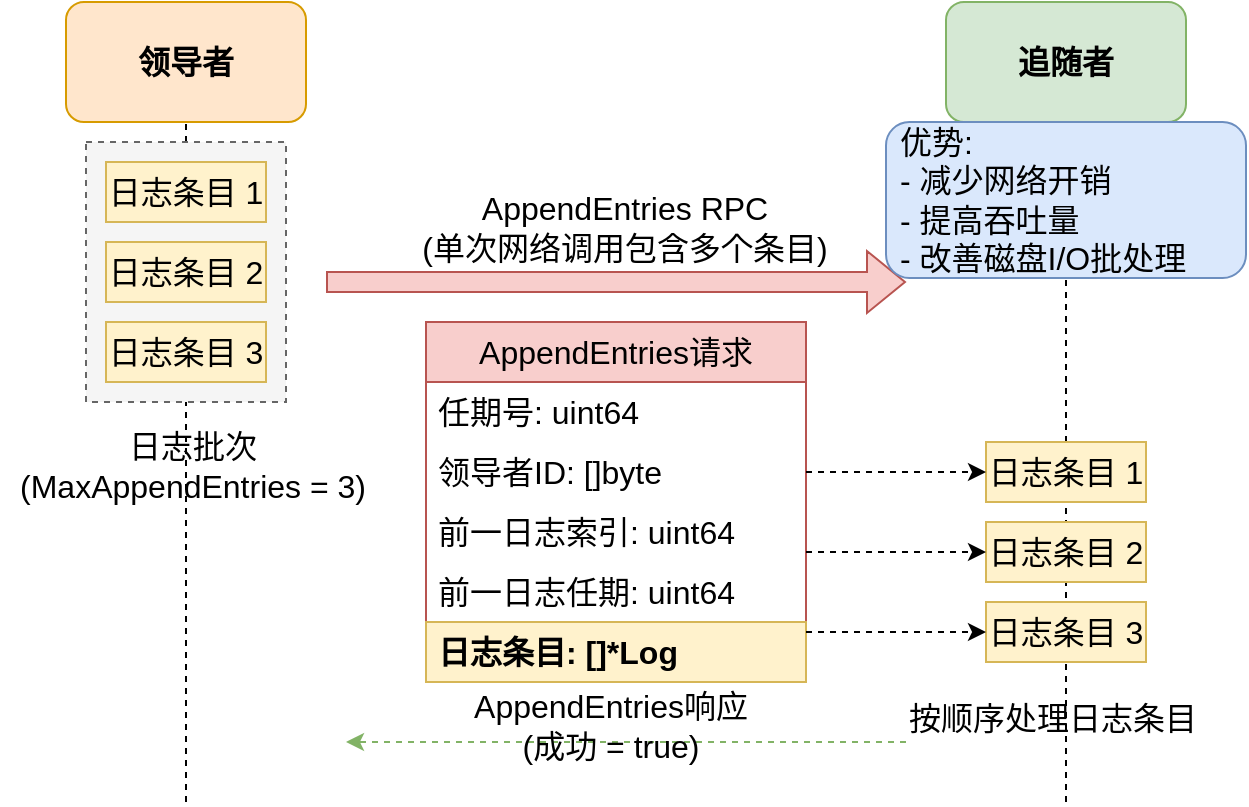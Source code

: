 <mxfile version="27.0.6">
  <diagram name="日志批处理" id="7gdLqKNWt9u7bEjB4eD2">
    <mxGraphModel dx="728" dy="315" grid="0" gridSize="10" guides="1" tooltips="1" connect="1" arrows="1" fold="1" page="0" pageScale="1" pageWidth="850" pageHeight="1100" math="0" shadow="0">
      <root>
        <mxCell id="0" />
        <mxCell id="1" parent="0" />
        <mxCell id="XTDZx26cBL84-N1Y96lm-33" value="领导者" style="rounded=1;whiteSpace=wrap;html=1;fillColor=#ffe6cc;strokeColor=#d79b00;fontSize=16;fontStyle=1" vertex="1" parent="1">
          <mxGeometry x="679" y="688" width="120" height="60" as="geometry" />
        </mxCell>
        <mxCell id="XTDZx26cBL84-N1Y96lm-34" value="追随者" style="rounded=1;whiteSpace=wrap;html=1;fillColor=#d5e8d4;strokeColor=#82b366;fontSize=16;fontStyle=1" vertex="1" parent="1">
          <mxGeometry x="1119" y="688" width="120" height="60" as="geometry" />
        </mxCell>
        <mxCell id="XTDZx26cBL84-N1Y96lm-35" value="" style="endArrow=none;dashed=1;html=1;rounded=0;entryX=0.5;entryY=1;entryDx=0;entryDy=0;fontSize=16;" edge="1" parent="1" target="XTDZx26cBL84-N1Y96lm-33">
          <mxGeometry width="50" height="50" relative="1" as="geometry">
            <mxPoint x="739" y="1088" as="sourcePoint" />
            <mxPoint x="1049" y="888" as="targetPoint" />
          </mxGeometry>
        </mxCell>
        <mxCell id="XTDZx26cBL84-N1Y96lm-36" value="" style="endArrow=none;dashed=1;html=1;rounded=0;entryX=0.5;entryY=1;entryDx=0;entryDy=0;fontSize=16;" edge="1" parent="1" target="XTDZx26cBL84-N1Y96lm-34">
          <mxGeometry width="50" height="50" relative="1" as="geometry">
            <mxPoint x="1179" y="1088" as="sourcePoint" />
            <mxPoint x="1049" y="888" as="targetPoint" />
          </mxGeometry>
        </mxCell>
        <mxCell id="XTDZx26cBL84-N1Y96lm-37" value="日志条目 1" style="rounded=0;whiteSpace=wrap;html=1;fillColor=#fff2cc;strokeColor=#d6b656;fontSize=16;" vertex="1" parent="1">
          <mxGeometry x="699" y="768" width="80" height="30" as="geometry" />
        </mxCell>
        <mxCell id="XTDZx26cBL84-N1Y96lm-38" value="日志条目 2" style="rounded=0;whiteSpace=wrap;html=1;fillColor=#fff2cc;strokeColor=#d6b656;fontSize=16;" vertex="1" parent="1">
          <mxGeometry x="699" y="808" width="80" height="30" as="geometry" />
        </mxCell>
        <mxCell id="XTDZx26cBL84-N1Y96lm-39" value="日志条目 3" style="rounded=0;whiteSpace=wrap;html=1;fillColor=#fff2cc;strokeColor=#d6b656;fontSize=16;" vertex="1" parent="1">
          <mxGeometry x="699" y="848" width="80" height="30" as="geometry" />
        </mxCell>
        <mxCell id="XTDZx26cBL84-N1Y96lm-40" value="" style="rounded=0;whiteSpace=wrap;html=1;fillColor=#f5f5f5;strokeColor=#666666;dashed=1;fontSize=16;" vertex="1" parent="1">
          <mxGeometry x="689" y="758" width="100" height="130" as="geometry" />
        </mxCell>
        <mxCell id="XTDZx26cBL84-N1Y96lm-41" value="日志条目 1" style="rounded=0;whiteSpace=wrap;html=1;fillColor=#fff2cc;strokeColor=#d6b656;fontSize=16;" vertex="1" parent="1">
          <mxGeometry x="699" y="768" width="80" height="30" as="geometry" />
        </mxCell>
        <mxCell id="XTDZx26cBL84-N1Y96lm-42" value="日志条目 2" style="rounded=0;whiteSpace=wrap;html=1;fillColor=#fff2cc;strokeColor=#d6b656;fontSize=16;" vertex="1" parent="1">
          <mxGeometry x="699" y="808" width="80" height="30" as="geometry" />
        </mxCell>
        <mxCell id="XTDZx26cBL84-N1Y96lm-43" value="日志条目 3" style="rounded=0;whiteSpace=wrap;html=1;fillColor=#fff2cc;strokeColor=#d6b656;fontSize=16;" vertex="1" parent="1">
          <mxGeometry x="699" y="848" width="80" height="30" as="geometry" />
        </mxCell>
        <mxCell id="XTDZx26cBL84-N1Y96lm-44" value="日志批次&lt;br&gt;(MaxAppendEntries = 3)" style="text;html=1;align=center;verticalAlign=middle;resizable=0;points=[];autosize=1;strokeColor=none;fillColor=none;fontSize=16;" vertex="1" parent="1">
          <mxGeometry x="646" y="895" width="191" height="50" as="geometry" />
        </mxCell>
        <mxCell id="XTDZx26cBL84-N1Y96lm-45" value="" style="shape=flexArrow;endArrow=classic;html=1;rounded=0;fillColor=#f8cecc;strokeColor=#b85450;fontSize=16;" edge="1" parent="1">
          <mxGeometry width="50" height="50" relative="1" as="geometry">
            <mxPoint x="809" y="828" as="sourcePoint" />
            <mxPoint x="1099" y="828" as="targetPoint" />
          </mxGeometry>
        </mxCell>
        <mxCell id="XTDZx26cBL84-N1Y96lm-46" value="AppendEntries RPC&lt;br&gt;(单次网络调用包含多个条目)" style="text;html=1;align=center;verticalAlign=middle;resizable=0;points=[];autosize=1;strokeColor=none;fillColor=none;fontSize=16;" vertex="1" parent="1">
          <mxGeometry x="847" y="776" width="221" height="50" as="geometry" />
        </mxCell>
        <mxCell id="XTDZx26cBL84-N1Y96lm-47" value="AppendEntries请求" style="swimlane;fontStyle=0;childLayout=stackLayout;horizontal=1;startSize=30;horizontalStack=0;resizeParent=1;resizeParentMax=0;resizeLast=0;collapsible=1;marginBottom=0;whiteSpace=wrap;html=1;fillColor=#f8cecc;strokeColor=#b85450;fontSize=16;" vertex="1" parent="1">
          <mxGeometry x="859" y="848" width="190" height="180" as="geometry" />
        </mxCell>
        <mxCell id="XTDZx26cBL84-N1Y96lm-48" value="任期号: uint64" style="text;strokeColor=none;fillColor=none;align=left;verticalAlign=middle;spacingLeft=4;spacingRight=4;overflow=hidden;points=[[0,0.5],[1,0.5]];portConstraint=eastwest;rotatable=0;whiteSpace=wrap;html=1;fontSize=16;" vertex="1" parent="XTDZx26cBL84-N1Y96lm-47">
          <mxGeometry y="30" width="190" height="30" as="geometry" />
        </mxCell>
        <mxCell id="XTDZx26cBL84-N1Y96lm-49" value="领导者ID: []byte" style="text;strokeColor=none;fillColor=none;align=left;verticalAlign=middle;spacingLeft=4;spacingRight=4;overflow=hidden;points=[[0,0.5],[1,0.5]];portConstraint=eastwest;rotatable=0;whiteSpace=wrap;html=1;fontSize=16;" vertex="1" parent="XTDZx26cBL84-N1Y96lm-47">
          <mxGeometry y="60" width="190" height="30" as="geometry" />
        </mxCell>
        <mxCell id="XTDZx26cBL84-N1Y96lm-50" value="前一日志索引: uint64" style="text;strokeColor=none;fillColor=none;align=left;verticalAlign=middle;spacingLeft=4;spacingRight=4;overflow=hidden;points=[[0,0.5],[1,0.5]];portConstraint=eastwest;rotatable=0;whiteSpace=wrap;html=1;fontSize=16;" vertex="1" parent="XTDZx26cBL84-N1Y96lm-47">
          <mxGeometry y="90" width="190" height="30" as="geometry" />
        </mxCell>
        <mxCell id="XTDZx26cBL84-N1Y96lm-51" value="前一日志任期: uint64" style="text;strokeColor=none;fillColor=none;align=left;verticalAlign=middle;spacingLeft=4;spacingRight=4;overflow=hidden;points=[[0,0.5],[1,0.5]];portConstraint=eastwest;rotatable=0;whiteSpace=wrap;html=1;fontSize=16;" vertex="1" parent="XTDZx26cBL84-N1Y96lm-47">
          <mxGeometry y="120" width="190" height="30" as="geometry" />
        </mxCell>
        <mxCell id="XTDZx26cBL84-N1Y96lm-52" value="日志条目: []*Log" style="text;strokeColor=#d6b656;fillColor=#fff2cc;align=left;verticalAlign=middle;spacingLeft=4;spacingRight=4;overflow=hidden;points=[[0,0.5],[1,0.5]];portConstraint=eastwest;rotatable=0;whiteSpace=wrap;html=1;fontStyle=1;fontSize=16;" vertex="1" parent="XTDZx26cBL84-N1Y96lm-47">
          <mxGeometry y="150" width="190" height="30" as="geometry" />
        </mxCell>
        <mxCell id="XTDZx26cBL84-N1Y96lm-53" value="日志条目 1" style="rounded=0;whiteSpace=wrap;html=1;fillColor=#fff2cc;strokeColor=#d6b656;fontSize=16;" vertex="1" parent="1">
          <mxGeometry x="1139" y="908" width="80" height="30" as="geometry" />
        </mxCell>
        <mxCell id="XTDZx26cBL84-N1Y96lm-54" value="日志条目 2" style="rounded=0;whiteSpace=wrap;html=1;fillColor=#fff2cc;strokeColor=#d6b656;fontSize=16;" vertex="1" parent="1">
          <mxGeometry x="1139" y="948" width="80" height="30" as="geometry" />
        </mxCell>
        <mxCell id="XTDZx26cBL84-N1Y96lm-55" value="日志条目 3" style="rounded=0;whiteSpace=wrap;html=1;fillColor=#fff2cc;strokeColor=#d6b656;fontSize=16;" vertex="1" parent="1">
          <mxGeometry x="1139" y="988" width="80" height="30" as="geometry" />
        </mxCell>
        <mxCell id="XTDZx26cBL84-N1Y96lm-56" value="" style="endArrow=classic;html=1;rounded=0;entryX=0;entryY=0.5;entryDx=0;entryDy=0;dashed=1;fontSize=16;" edge="1" parent="1" target="XTDZx26cBL84-N1Y96lm-53">
          <mxGeometry width="50" height="50" relative="1" as="geometry">
            <mxPoint x="1049" y="923" as="sourcePoint" />
            <mxPoint x="1099" y="888" as="targetPoint" />
          </mxGeometry>
        </mxCell>
        <mxCell id="XTDZx26cBL84-N1Y96lm-57" value="" style="endArrow=classic;html=1;rounded=0;entryX=0;entryY=0.5;entryDx=0;entryDy=0;dashed=1;fontSize=16;" edge="1" parent="1" target="XTDZx26cBL84-N1Y96lm-54">
          <mxGeometry width="50" height="50" relative="1" as="geometry">
            <mxPoint x="1049" y="963" as="sourcePoint" />
            <mxPoint x="1099" y="888" as="targetPoint" />
          </mxGeometry>
        </mxCell>
        <mxCell id="XTDZx26cBL84-N1Y96lm-58" value="" style="endArrow=classic;html=1;rounded=0;entryX=0;entryY=0.5;entryDx=0;entryDy=0;dashed=1;fontSize=16;" edge="1" parent="1" target="XTDZx26cBL84-N1Y96lm-55">
          <mxGeometry width="50" height="50" relative="1" as="geometry">
            <mxPoint x="1049" y="1003" as="sourcePoint" />
            <mxPoint x="1099" y="888" as="targetPoint" />
          </mxGeometry>
        </mxCell>
        <mxCell id="XTDZx26cBL84-N1Y96lm-59" value="按顺序处理日志条目" style="text;html=1;align=center;verticalAlign=middle;resizable=0;points=[];autosize=1;strokeColor=none;fillColor=none;fontSize=16;" vertex="1" parent="1">
          <mxGeometry x="1091" y="1030" width="162" height="31" as="geometry" />
        </mxCell>
        <mxCell id="XTDZx26cBL84-N1Y96lm-60" value="" style="endArrow=classic;html=1;rounded=0;dashed=1;fillColor=#d5e8d4;strokeColor=#82b366;fontSize=16;" edge="1" parent="1">
          <mxGeometry width="50" height="50" relative="1" as="geometry">
            <mxPoint x="1099" y="1058" as="sourcePoint" />
            <mxPoint x="819" y="1058" as="targetPoint" />
          </mxGeometry>
        </mxCell>
        <mxCell id="XTDZx26cBL84-N1Y96lm-61" value="AppendEntries响应&lt;br&gt;(成功 = true)" style="text;html=1;align=center;verticalAlign=middle;resizable=0;points=[];autosize=1;strokeColor=none;fillColor=none;fontSize=16;" vertex="1" parent="1">
          <mxGeometry x="873" y="1025" width="155" height="50" as="geometry" />
        </mxCell>
        <mxCell id="XTDZx26cBL84-N1Y96lm-63" value="优势:&lt;br&gt;- 减少网络开销&lt;br&gt;- 提高吞吐量&lt;br&gt;- 改善磁盘I/O批处理" style="rounded=1;whiteSpace=wrap;html=1;fillColor=#dae8fc;strokeColor=#6c8ebf;align=left;spacingLeft=5;fontSize=16;" vertex="1" parent="1">
          <mxGeometry x="1089" y="748" width="180" height="78" as="geometry" />
        </mxCell>
      </root>
    </mxGraphModel>
  </diagram>
</mxfile>
